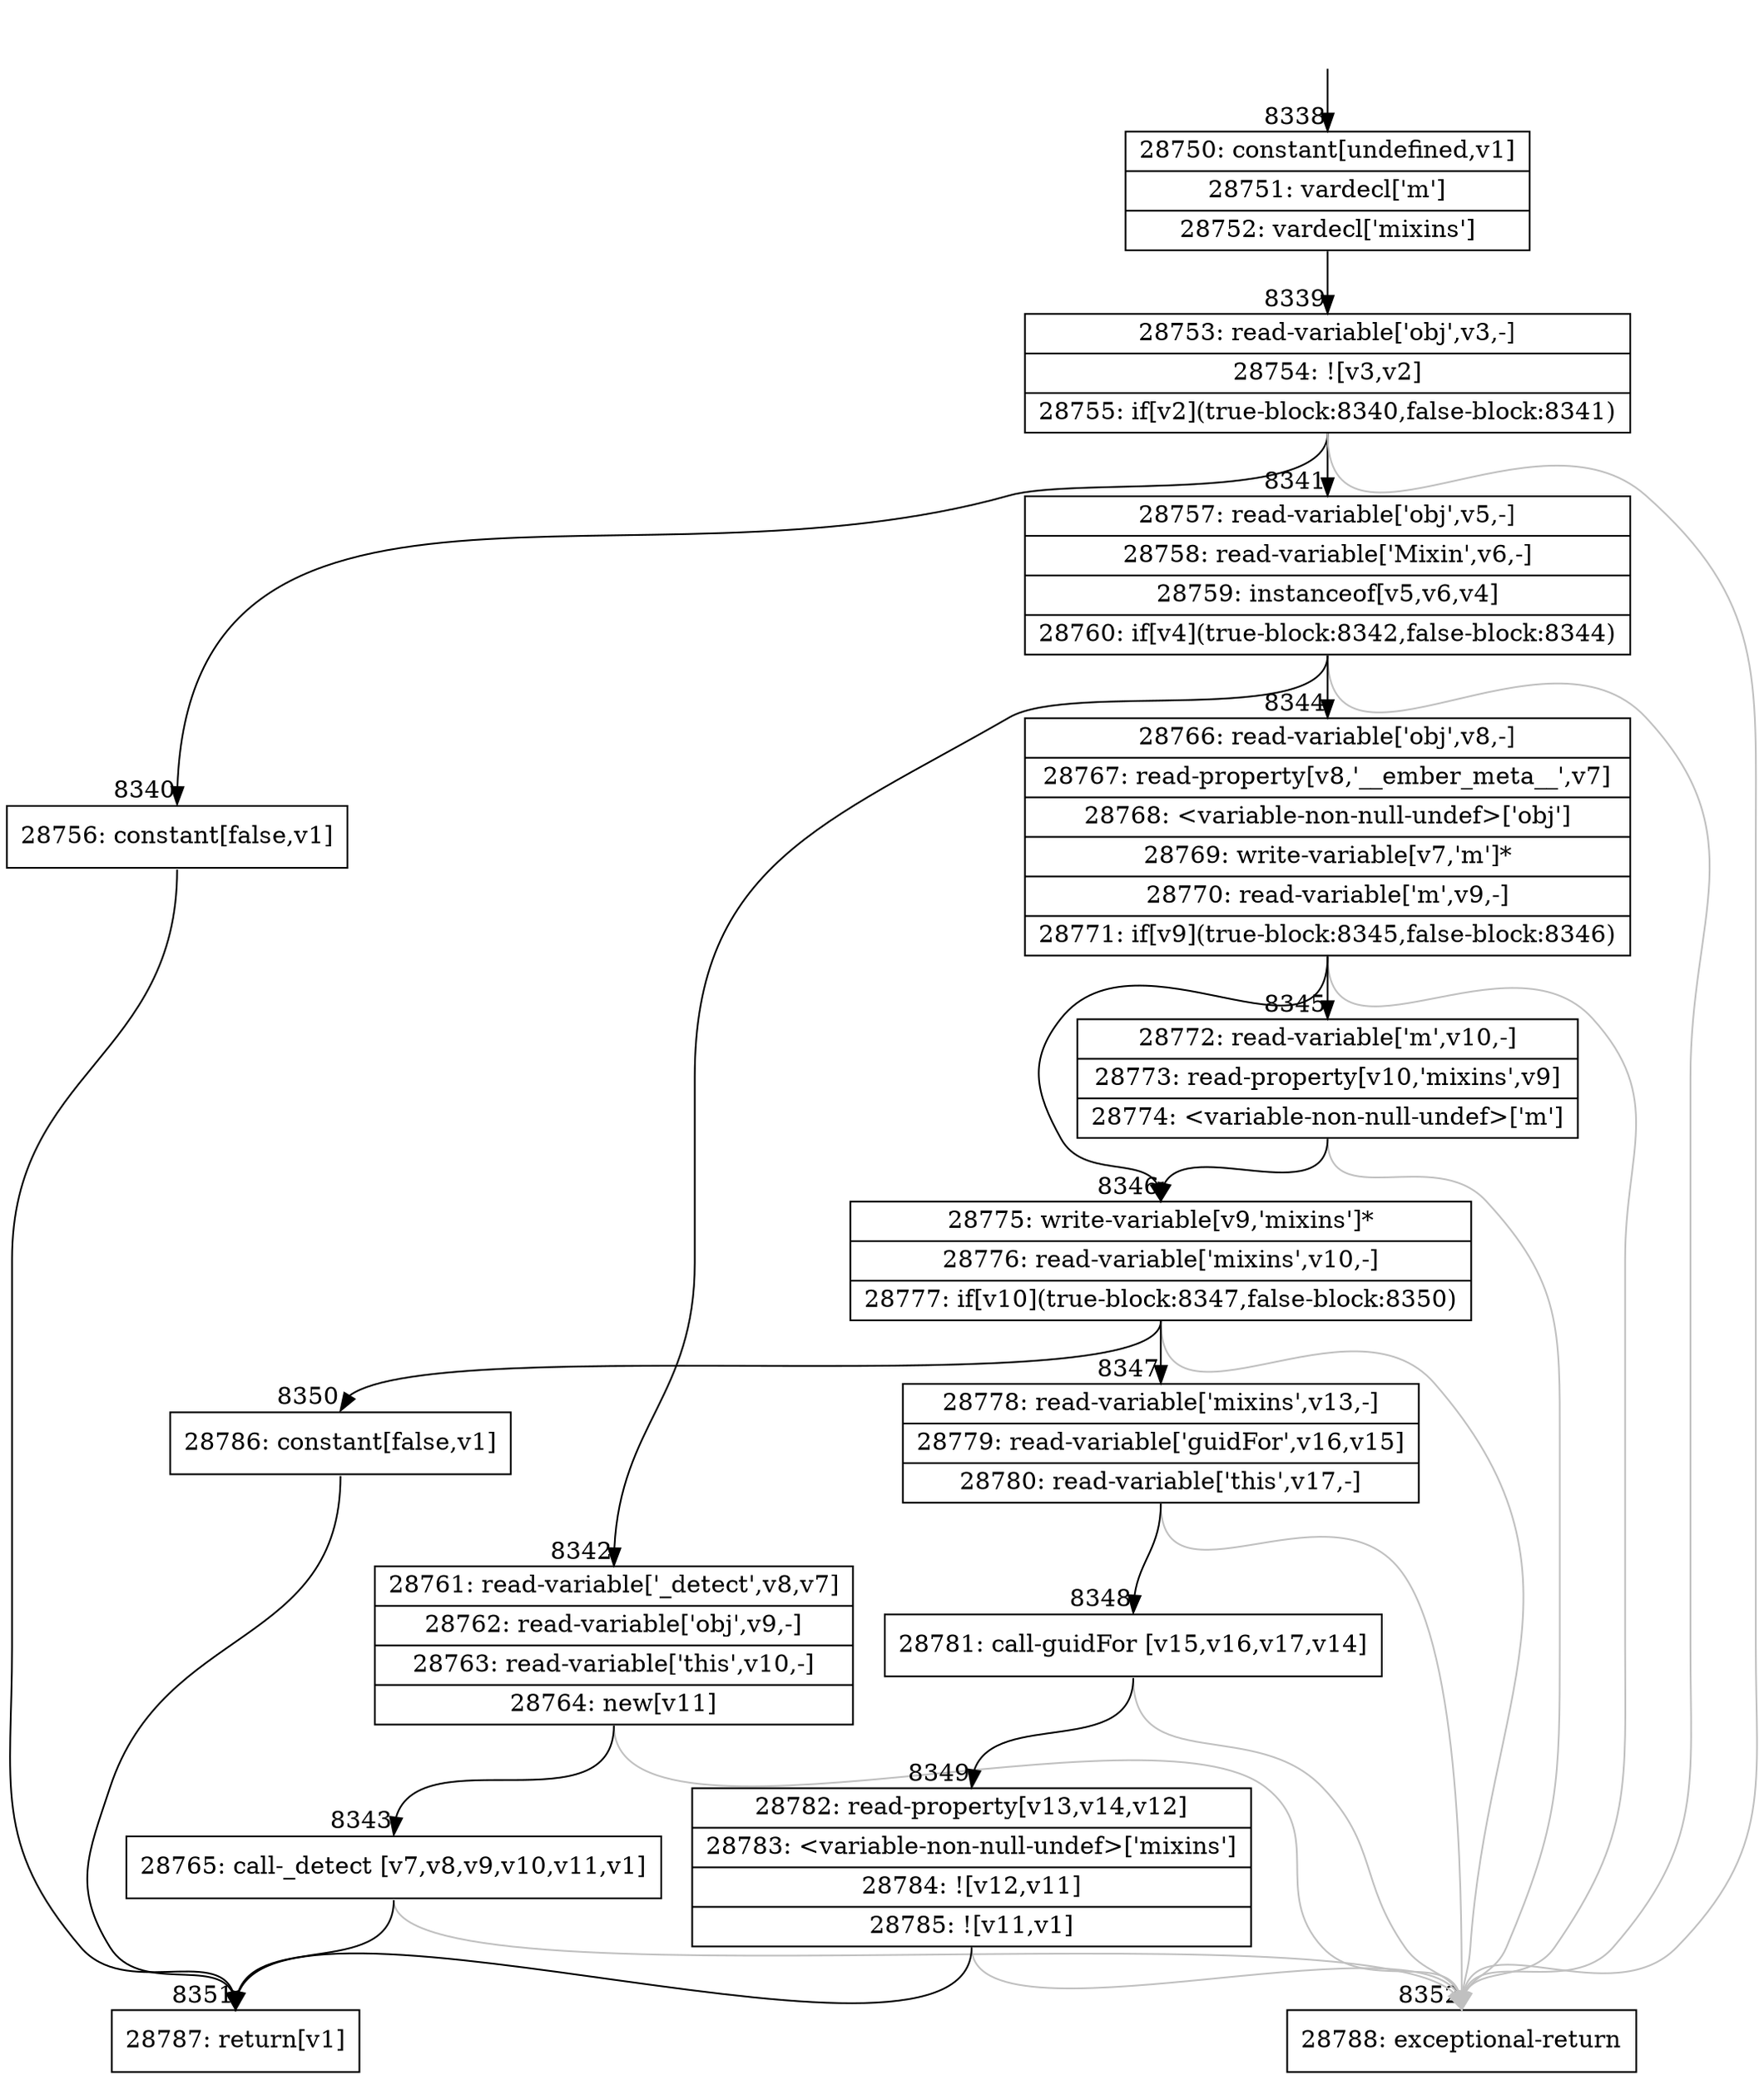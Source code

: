 digraph {
rankdir="TD"
BB_entry696[shape=none,label=""];
BB_entry696 -> BB8338 [tailport=s, headport=n, headlabel="    8338"]
BB8338 [shape=record label="{28750: constant[undefined,v1]|28751: vardecl['m']|28752: vardecl['mixins']}" ] 
BB8338 -> BB8339 [tailport=s, headport=n, headlabel="      8339"]
BB8339 [shape=record label="{28753: read-variable['obj',v3,-]|28754: ![v3,v2]|28755: if[v2](true-block:8340,false-block:8341)}" ] 
BB8339 -> BB8340 [tailport=s, headport=n, headlabel="      8340"]
BB8339 -> BB8341 [tailport=s, headport=n, headlabel="      8341"]
BB8339 -> BB8352 [tailport=s, headport=n, color=gray, headlabel="      8352"]
BB8340 [shape=record label="{28756: constant[false,v1]}" ] 
BB8340 -> BB8351 [tailport=s, headport=n, headlabel="      8351"]
BB8341 [shape=record label="{28757: read-variable['obj',v5,-]|28758: read-variable['Mixin',v6,-]|28759: instanceof[v5,v6,v4]|28760: if[v4](true-block:8342,false-block:8344)}" ] 
BB8341 -> BB8342 [tailport=s, headport=n, headlabel="      8342"]
BB8341 -> BB8344 [tailport=s, headport=n, headlabel="      8344"]
BB8341 -> BB8352 [tailport=s, headport=n, color=gray]
BB8342 [shape=record label="{28761: read-variable['_detect',v8,v7]|28762: read-variable['obj',v9,-]|28763: read-variable['this',v10,-]|28764: new[v11]}" ] 
BB8342 -> BB8343 [tailport=s, headport=n, headlabel="      8343"]
BB8342 -> BB8352 [tailport=s, headport=n, color=gray]
BB8343 [shape=record label="{28765: call-_detect [v7,v8,v9,v10,v11,v1]}" ] 
BB8343 -> BB8351 [tailport=s, headport=n]
BB8343 -> BB8352 [tailport=s, headport=n, color=gray]
BB8344 [shape=record label="{28766: read-variable['obj',v8,-]|28767: read-property[v8,'__ember_meta__',v7]|28768: \<variable-non-null-undef\>['obj']|28769: write-variable[v7,'m']*|28770: read-variable['m',v9,-]|28771: if[v9](true-block:8345,false-block:8346)}" ] 
BB8344 -> BB8346 [tailport=s, headport=n, headlabel="      8346"]
BB8344 -> BB8345 [tailport=s, headport=n, headlabel="      8345"]
BB8344 -> BB8352 [tailport=s, headport=n, color=gray]
BB8345 [shape=record label="{28772: read-variable['m',v10,-]|28773: read-property[v10,'mixins',v9]|28774: \<variable-non-null-undef\>['m']}" ] 
BB8345 -> BB8346 [tailport=s, headport=n]
BB8345 -> BB8352 [tailport=s, headport=n, color=gray]
BB8346 [shape=record label="{28775: write-variable[v9,'mixins']*|28776: read-variable['mixins',v10,-]|28777: if[v10](true-block:8347,false-block:8350)}" ] 
BB8346 -> BB8347 [tailport=s, headport=n, headlabel="      8347"]
BB8346 -> BB8350 [tailport=s, headport=n, headlabel="      8350"]
BB8346 -> BB8352 [tailport=s, headport=n, color=gray]
BB8347 [shape=record label="{28778: read-variable['mixins',v13,-]|28779: read-variable['guidFor',v16,v15]|28780: read-variable['this',v17,-]}" ] 
BB8347 -> BB8348 [tailport=s, headport=n, headlabel="      8348"]
BB8347 -> BB8352 [tailport=s, headport=n, color=gray]
BB8348 [shape=record label="{28781: call-guidFor [v15,v16,v17,v14]}" ] 
BB8348 -> BB8349 [tailport=s, headport=n, headlabel="      8349"]
BB8348 -> BB8352 [tailport=s, headport=n, color=gray]
BB8349 [shape=record label="{28782: read-property[v13,v14,v12]|28783: \<variable-non-null-undef\>['mixins']|28784: ![v12,v11]|28785: ![v11,v1]}" ] 
BB8349 -> BB8351 [tailport=s, headport=n]
BB8349 -> BB8352 [tailport=s, headport=n, color=gray]
BB8350 [shape=record label="{28786: constant[false,v1]}" ] 
BB8350 -> BB8351 [tailport=s, headport=n]
BB8351 [shape=record label="{28787: return[v1]}" ] 
BB8352 [shape=record label="{28788: exceptional-return}" ] 
//#$~ 15080
}
